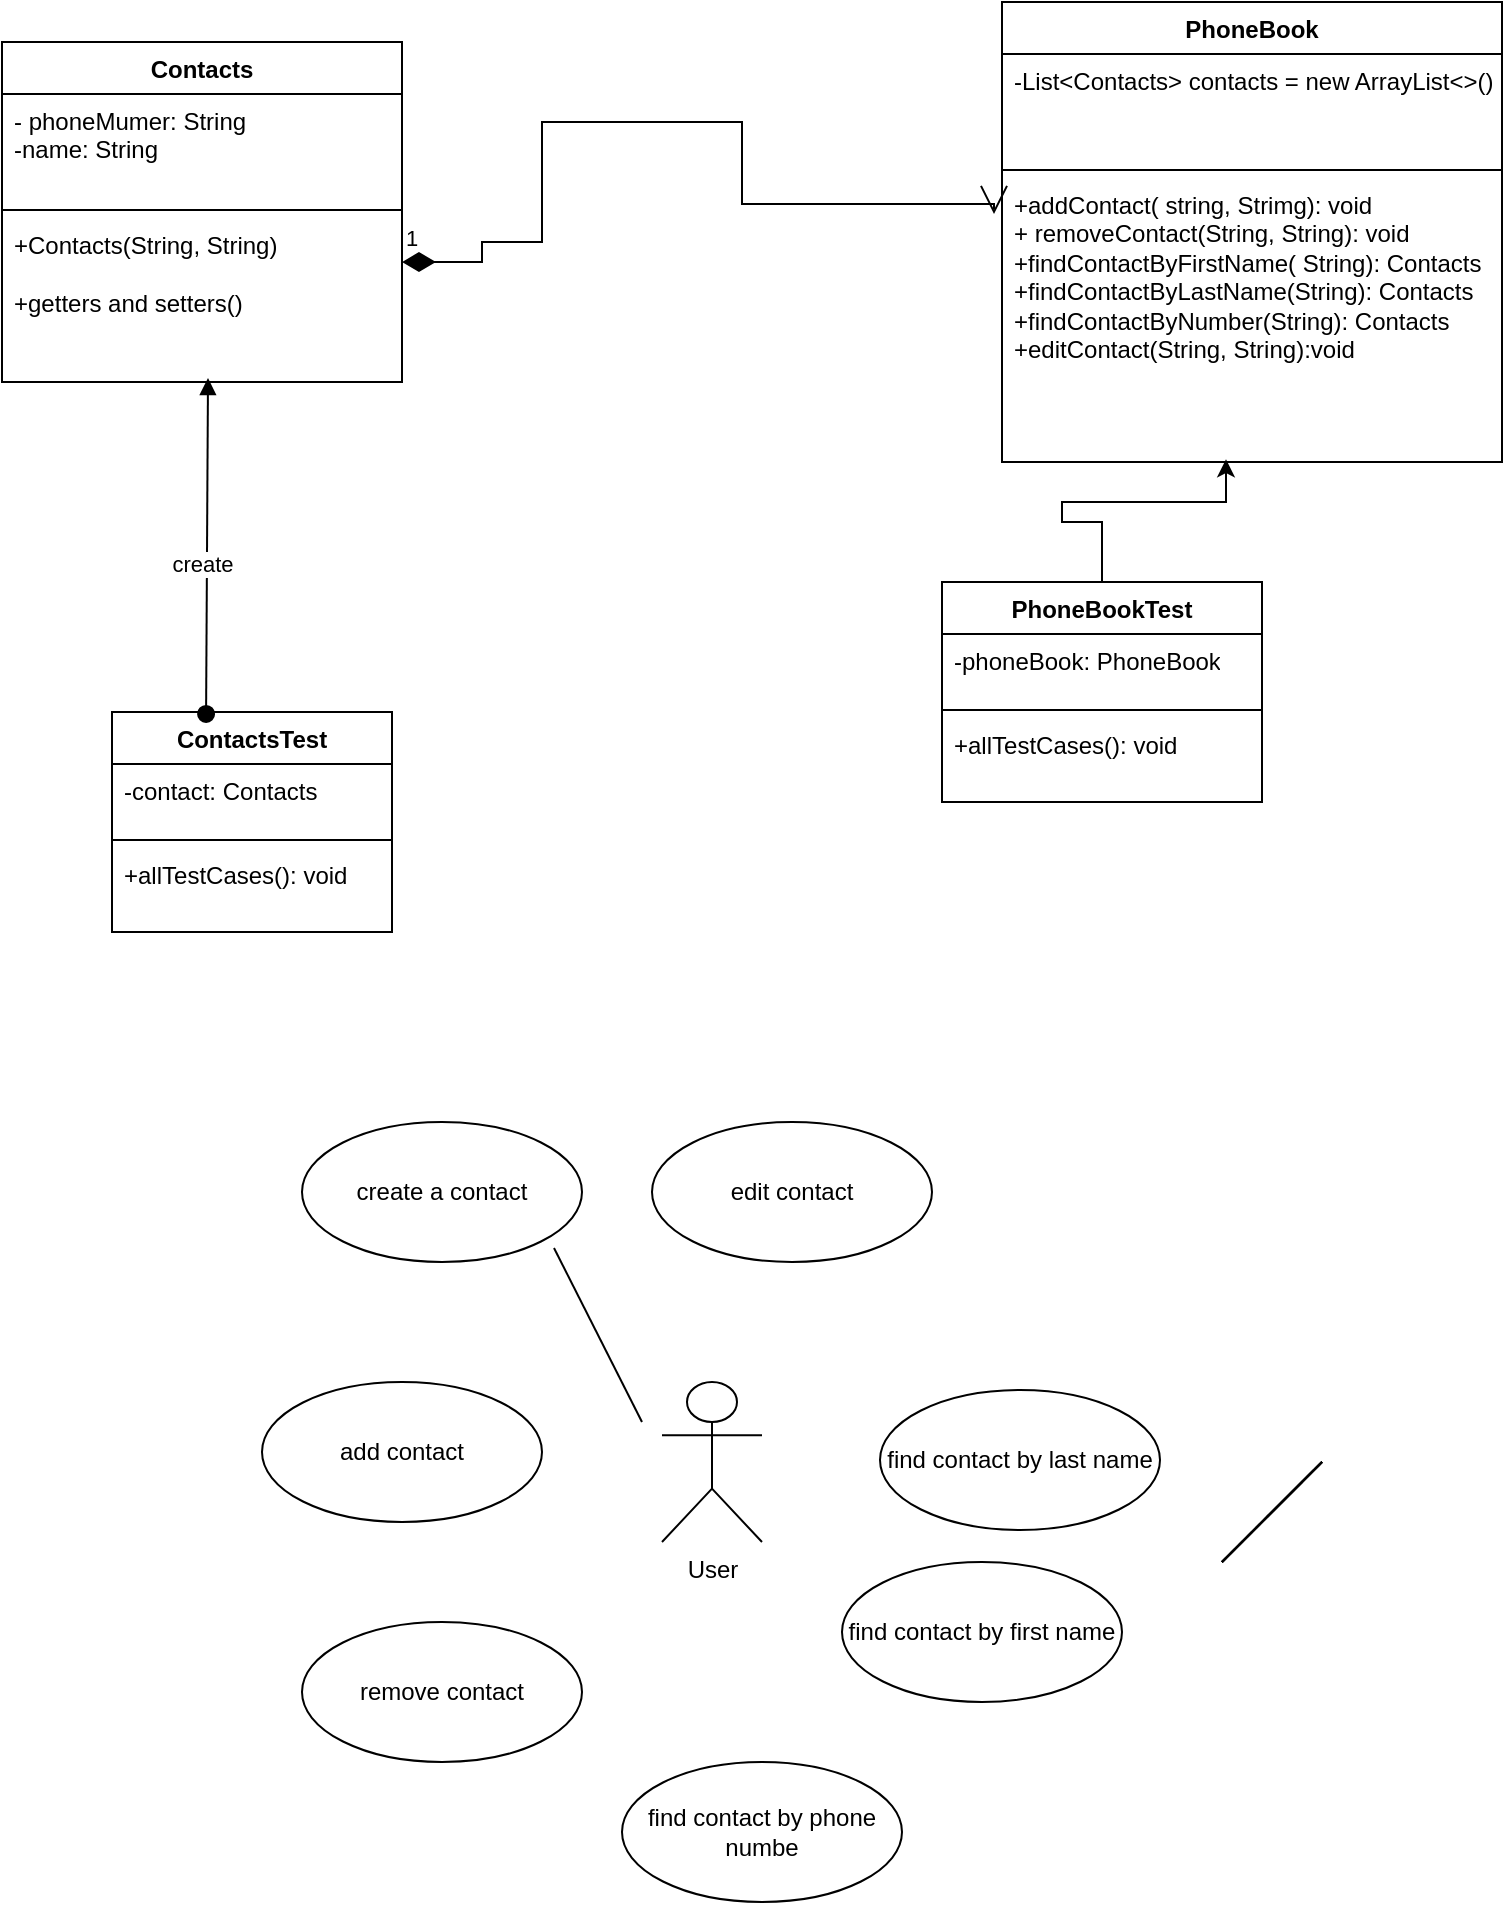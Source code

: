 <mxfile version="27.0.9">
  <diagram name="Page-1" id="Pfb9P6trx90hj8MUZYeM">
    <mxGraphModel dx="1227" dy="529" grid="1" gridSize="10" guides="1" tooltips="1" connect="1" arrows="1" fold="1" page="1" pageScale="1" pageWidth="850" pageHeight="1100" math="0" shadow="0">
      <root>
        <mxCell id="0" />
        <mxCell id="1" parent="0" />
        <mxCell id="M_IfwN1aj1WwBtD0-w7b-1" value="Contacts" style="swimlane;fontStyle=1;align=center;verticalAlign=top;childLayout=stackLayout;horizontal=1;startSize=26;horizontalStack=0;resizeParent=1;resizeParentMax=0;resizeLast=0;collapsible=1;marginBottom=0;whiteSpace=wrap;html=1;" vertex="1" parent="1">
          <mxGeometry x="30" y="150" width="200" height="170" as="geometry" />
        </mxCell>
        <mxCell id="M_IfwN1aj1WwBtD0-w7b-2" value="- phoneMumer: String&lt;div&gt;-name: String&lt;/div&gt;" style="text;strokeColor=none;fillColor=none;align=left;verticalAlign=top;spacingLeft=4;spacingRight=4;overflow=hidden;rotatable=0;points=[[0,0.5],[1,0.5]];portConstraint=eastwest;whiteSpace=wrap;html=1;" vertex="1" parent="M_IfwN1aj1WwBtD0-w7b-1">
          <mxGeometry y="26" width="200" height="54" as="geometry" />
        </mxCell>
        <mxCell id="M_IfwN1aj1WwBtD0-w7b-3" value="" style="line;strokeWidth=1;fillColor=none;align=left;verticalAlign=middle;spacingTop=-1;spacingLeft=3;spacingRight=3;rotatable=0;labelPosition=right;points=[];portConstraint=eastwest;strokeColor=inherit;" vertex="1" parent="M_IfwN1aj1WwBtD0-w7b-1">
          <mxGeometry y="80" width="200" height="8" as="geometry" />
        </mxCell>
        <mxCell id="M_IfwN1aj1WwBtD0-w7b-4" value="+Contacts(String, String)&lt;div&gt;&lt;br&gt;&lt;/div&gt;&lt;div&gt;+getters and setters()&lt;/div&gt;" style="text;strokeColor=none;fillColor=none;align=left;verticalAlign=top;spacingLeft=4;spacingRight=4;overflow=hidden;rotatable=0;points=[[0,0.5],[1,0.5]];portConstraint=eastwest;whiteSpace=wrap;html=1;" vertex="1" parent="M_IfwN1aj1WwBtD0-w7b-1">
          <mxGeometry y="88" width="200" height="82" as="geometry" />
        </mxCell>
        <mxCell id="M_IfwN1aj1WwBtD0-w7b-6" value="PhoneBook" style="swimlane;fontStyle=1;align=center;verticalAlign=top;childLayout=stackLayout;horizontal=1;startSize=26;horizontalStack=0;resizeParent=1;resizeParentMax=0;resizeLast=0;collapsible=1;marginBottom=0;whiteSpace=wrap;html=1;" vertex="1" parent="1">
          <mxGeometry x="530" y="130" width="250" height="230" as="geometry" />
        </mxCell>
        <mxCell id="M_IfwN1aj1WwBtD0-w7b-7" value="-List&amp;lt;Contacts&amp;gt; contacts = new ArrayList&amp;lt;&amp;gt;()" style="text;strokeColor=none;fillColor=none;align=left;verticalAlign=top;spacingLeft=4;spacingRight=4;overflow=hidden;rotatable=0;points=[[0,0.5],[1,0.5]];portConstraint=eastwest;whiteSpace=wrap;html=1;" vertex="1" parent="M_IfwN1aj1WwBtD0-w7b-6">
          <mxGeometry y="26" width="250" height="54" as="geometry" />
        </mxCell>
        <mxCell id="M_IfwN1aj1WwBtD0-w7b-8" value="" style="line;strokeWidth=1;fillColor=none;align=left;verticalAlign=middle;spacingTop=-1;spacingLeft=3;spacingRight=3;rotatable=0;labelPosition=right;points=[];portConstraint=eastwest;strokeColor=inherit;" vertex="1" parent="M_IfwN1aj1WwBtD0-w7b-6">
          <mxGeometry y="80" width="250" height="8" as="geometry" />
        </mxCell>
        <mxCell id="M_IfwN1aj1WwBtD0-w7b-9" value="+addContact( string, Strimg): void&lt;div&gt;+ removeContact(String, String): void&lt;/div&gt;&lt;div&gt;+findContactByFirstName( String): Contacts&lt;/div&gt;&lt;div&gt;+findContactByLastName(String): Contacts&lt;/div&gt;&lt;div&gt;+findContactByNumber(String): Contacts&lt;/div&gt;&lt;div&gt;+editContact(String, String):void&lt;/div&gt;&lt;div&gt;&lt;br&gt;&lt;/div&gt;&lt;div&gt;&amp;nbsp;&lt;/div&gt;" style="text;strokeColor=none;fillColor=none;align=left;verticalAlign=top;spacingLeft=4;spacingRight=4;overflow=hidden;rotatable=0;points=[[0,0.5],[1,0.5]];portConstraint=eastwest;whiteSpace=wrap;html=1;" vertex="1" parent="M_IfwN1aj1WwBtD0-w7b-6">
          <mxGeometry y="88" width="250" height="142" as="geometry" />
        </mxCell>
        <mxCell id="M_IfwN1aj1WwBtD0-w7b-17" value="ContactsTest" style="swimlane;fontStyle=1;align=center;verticalAlign=top;childLayout=stackLayout;horizontal=1;startSize=26;horizontalStack=0;resizeParent=1;resizeParentMax=0;resizeLast=0;collapsible=1;marginBottom=0;whiteSpace=wrap;html=1;" vertex="1" parent="1">
          <mxGeometry x="85" y="485" width="140" height="110" as="geometry" />
        </mxCell>
        <mxCell id="M_IfwN1aj1WwBtD0-w7b-18" value="-contact: Contacts" style="text;strokeColor=none;fillColor=none;align=left;verticalAlign=top;spacingLeft=4;spacingRight=4;overflow=hidden;rotatable=0;points=[[0,0.5],[1,0.5]];portConstraint=eastwest;whiteSpace=wrap;html=1;" vertex="1" parent="M_IfwN1aj1WwBtD0-w7b-17">
          <mxGeometry y="26" width="140" height="34" as="geometry" />
        </mxCell>
        <mxCell id="M_IfwN1aj1WwBtD0-w7b-19" value="" style="line;strokeWidth=1;fillColor=none;align=left;verticalAlign=middle;spacingTop=-1;spacingLeft=3;spacingRight=3;rotatable=0;labelPosition=right;points=[];portConstraint=eastwest;strokeColor=inherit;" vertex="1" parent="M_IfwN1aj1WwBtD0-w7b-17">
          <mxGeometry y="60" width="140" height="8" as="geometry" />
        </mxCell>
        <mxCell id="M_IfwN1aj1WwBtD0-w7b-20" value="+allTestCases(): void" style="text;strokeColor=none;fillColor=none;align=left;verticalAlign=top;spacingLeft=4;spacingRight=4;overflow=hidden;rotatable=0;points=[[0,0.5],[1,0.5]];portConstraint=eastwest;whiteSpace=wrap;html=1;" vertex="1" parent="M_IfwN1aj1WwBtD0-w7b-17">
          <mxGeometry y="68" width="140" height="42" as="geometry" />
        </mxCell>
        <mxCell id="M_IfwN1aj1WwBtD0-w7b-21" value="PhoneBookTest" style="swimlane;fontStyle=1;align=center;verticalAlign=top;childLayout=stackLayout;horizontal=1;startSize=26;horizontalStack=0;resizeParent=1;resizeParentMax=0;resizeLast=0;collapsible=1;marginBottom=0;whiteSpace=wrap;html=1;" vertex="1" parent="1">
          <mxGeometry x="500" y="420" width="160" height="110" as="geometry" />
        </mxCell>
        <mxCell id="M_IfwN1aj1WwBtD0-w7b-22" value="-phoneBook: PhoneBook" style="text;strokeColor=none;fillColor=none;align=left;verticalAlign=top;spacingLeft=4;spacingRight=4;overflow=hidden;rotatable=0;points=[[0,0.5],[1,0.5]];portConstraint=eastwest;whiteSpace=wrap;html=1;" vertex="1" parent="M_IfwN1aj1WwBtD0-w7b-21">
          <mxGeometry y="26" width="160" height="34" as="geometry" />
        </mxCell>
        <mxCell id="M_IfwN1aj1WwBtD0-w7b-23" value="" style="line;strokeWidth=1;fillColor=none;align=left;verticalAlign=middle;spacingTop=-1;spacingLeft=3;spacingRight=3;rotatable=0;labelPosition=right;points=[];portConstraint=eastwest;strokeColor=inherit;" vertex="1" parent="M_IfwN1aj1WwBtD0-w7b-21">
          <mxGeometry y="60" width="160" height="8" as="geometry" />
        </mxCell>
        <mxCell id="M_IfwN1aj1WwBtD0-w7b-24" value="+allTestCases(): void" style="text;strokeColor=none;fillColor=none;align=left;verticalAlign=top;spacingLeft=4;spacingRight=4;overflow=hidden;rotatable=0;points=[[0,0.5],[1,0.5]];portConstraint=eastwest;whiteSpace=wrap;html=1;" vertex="1" parent="M_IfwN1aj1WwBtD0-w7b-21">
          <mxGeometry y="68" width="160" height="42" as="geometry" />
        </mxCell>
        <mxCell id="M_IfwN1aj1WwBtD0-w7b-25" style="edgeStyle=orthogonalEdgeStyle;rounded=0;orthogonalLoop=1;jettySize=auto;html=1;entryX=0.448;entryY=0.99;entryDx=0;entryDy=0;entryPerimeter=0;" edge="1" parent="1" source="M_IfwN1aj1WwBtD0-w7b-21" target="M_IfwN1aj1WwBtD0-w7b-9">
          <mxGeometry relative="1" as="geometry">
            <Array as="points">
              <mxPoint x="580" y="390" />
              <mxPoint x="560" y="390" />
              <mxPoint x="560" y="380" />
              <mxPoint x="642" y="380" />
            </Array>
          </mxGeometry>
        </mxCell>
        <mxCell id="M_IfwN1aj1WwBtD0-w7b-27" value="create" style="html=1;verticalAlign=bottom;startArrow=oval;startFill=1;endArrow=block;startSize=8;curved=0;rounded=0;exitX=0.336;exitY=0.009;exitDx=0;exitDy=0;exitPerimeter=0;entryX=0.515;entryY=0.976;entryDx=0;entryDy=0;entryPerimeter=0;" edge="1" parent="1" source="M_IfwN1aj1WwBtD0-w7b-17" target="M_IfwN1aj1WwBtD0-w7b-4">
          <mxGeometry x="-0.214" y="2" width="60" relative="1" as="geometry">
            <mxPoint x="210" y="270" as="sourcePoint" />
            <mxPoint x="132" y="330" as="targetPoint" />
            <Array as="points" />
            <mxPoint as="offset" />
          </mxGeometry>
        </mxCell>
        <mxCell id="M_IfwN1aj1WwBtD0-w7b-30" value="1" style="endArrow=open;html=1;endSize=12;startArrow=diamondThin;startSize=14;startFill=1;edgeStyle=orthogonalEdgeStyle;align=left;verticalAlign=bottom;rounded=0;entryX=-0.016;entryY=0.127;entryDx=0;entryDy=0;entryPerimeter=0;" edge="1" parent="1" source="M_IfwN1aj1WwBtD0-w7b-4" target="M_IfwN1aj1WwBtD0-w7b-9">
          <mxGeometry x="-1" y="3" relative="1" as="geometry">
            <mxPoint x="160" y="290" as="sourcePoint" />
            <mxPoint x="320" y="290" as="targetPoint" />
            <Array as="points">
              <mxPoint x="270" y="260" />
              <mxPoint x="270" y="250" />
              <mxPoint x="300" y="250" />
              <mxPoint x="300" y="190" />
              <mxPoint x="400" y="190" />
              <mxPoint x="400" y="231" />
            </Array>
          </mxGeometry>
        </mxCell>
        <mxCell id="M_IfwN1aj1WwBtD0-w7b-31" value="User" style="shape=umlActor;verticalLabelPosition=bottom;verticalAlign=top;html=1;" vertex="1" parent="1">
          <mxGeometry x="360" y="820" width="50" height="80" as="geometry" />
        </mxCell>
        <mxCell id="M_IfwN1aj1WwBtD0-w7b-34" value="add contact" style="ellipse;whiteSpace=wrap;html=1;" vertex="1" parent="1">
          <mxGeometry x="160" y="820" width="140" height="70" as="geometry" />
        </mxCell>
        <mxCell id="M_IfwN1aj1WwBtD0-w7b-35" value="remove contact" style="ellipse;whiteSpace=wrap;html=1;" vertex="1" parent="1">
          <mxGeometry x="180" y="940" width="140" height="70" as="geometry" />
        </mxCell>
        <mxCell id="M_IfwN1aj1WwBtD0-w7b-36" value="find contact by phone numbe" style="ellipse;whiteSpace=wrap;html=1;" vertex="1" parent="1">
          <mxGeometry x="340" y="1010" width="140" height="70" as="geometry" />
        </mxCell>
        <mxCell id="M_IfwN1aj1WwBtD0-w7b-37" value="find contact by first name" style="ellipse;whiteSpace=wrap;html=1;" vertex="1" parent="1">
          <mxGeometry x="450" y="910" width="140" height="70" as="geometry" />
        </mxCell>
        <mxCell id="M_IfwN1aj1WwBtD0-w7b-38" value="find contact by last name" style="ellipse;whiteSpace=wrap;html=1;" vertex="1" parent="1">
          <mxGeometry x="469" y="824" width="140" height="70" as="geometry" />
        </mxCell>
        <mxCell id="M_IfwN1aj1WwBtD0-w7b-39" value="edit contact" style="ellipse;whiteSpace=wrap;html=1;" vertex="1" parent="1">
          <mxGeometry x="355" y="690" width="140" height="70" as="geometry" />
        </mxCell>
        <mxCell id="M_IfwN1aj1WwBtD0-w7b-41" value="create a contact" style="ellipse;whiteSpace=wrap;html=1;" vertex="1" parent="1">
          <mxGeometry x="180" y="690" width="140" height="70" as="geometry" />
        </mxCell>
        <mxCell id="M_IfwN1aj1WwBtD0-w7b-48" value="" style="endArrow=none;html=1;rounded=0;" edge="1" parent="1">
          <mxGeometry width="50" height="50" relative="1" as="geometry">
            <mxPoint x="350" y="840" as="sourcePoint" />
            <mxPoint x="306" y="753" as="targetPoint" />
          </mxGeometry>
        </mxCell>
        <mxCell id="M_IfwN1aj1WwBtD0-w7b-52" value="" style="endArrow=none;dashed=1;html=1;rounded=0;" edge="1" parent="1">
          <mxGeometry width="50" height="50" relative="1" as="geometry">
            <mxPoint x="640" y="910" as="sourcePoint" />
            <mxPoint x="690" y="860" as="targetPoint" />
          </mxGeometry>
        </mxCell>
        <mxCell id="M_IfwN1aj1WwBtD0-w7b-53" value="" style="endArrow=none;html=1;rounded=0;" edge="1" parent="1">
          <mxGeometry width="50" height="50" relative="1" as="geometry">
            <mxPoint x="640" y="910" as="sourcePoint" />
            <mxPoint x="690" y="860" as="targetPoint" />
          </mxGeometry>
        </mxCell>
        <mxCell id="M_IfwN1aj1WwBtD0-w7b-54" value="" style="endArrow=none;html=1;rounded=0;" edge="1" parent="1">
          <mxGeometry width="50" height="50" relative="1" as="geometry">
            <mxPoint x="640" y="910" as="sourcePoint" />
            <mxPoint x="690" y="860" as="targetPoint" />
          </mxGeometry>
        </mxCell>
        <mxCell id="M_IfwN1aj1WwBtD0-w7b-55" value="" style="endArrow=none;html=1;rounded=0;" edge="1" parent="1">
          <mxGeometry width="50" height="50" relative="1" as="geometry">
            <mxPoint x="640" y="910" as="sourcePoint" />
            <mxPoint x="690" y="860" as="targetPoint" />
          </mxGeometry>
        </mxCell>
        <mxCell id="M_IfwN1aj1WwBtD0-w7b-56" value="" style="endArrow=none;html=1;rounded=0;" edge="1" parent="1">
          <mxGeometry width="50" height="50" relative="1" as="geometry">
            <mxPoint x="640" y="910" as="sourcePoint" />
            <mxPoint x="690" y="860" as="targetPoint" />
          </mxGeometry>
        </mxCell>
        <mxCell id="M_IfwN1aj1WwBtD0-w7b-57" value="" style="endArrow=none;html=1;rounded=0;" edge="1" parent="1">
          <mxGeometry width="50" height="50" relative="1" as="geometry">
            <mxPoint x="640" y="910" as="sourcePoint" />
            <mxPoint x="690" y="860" as="targetPoint" />
          </mxGeometry>
        </mxCell>
      </root>
    </mxGraphModel>
  </diagram>
</mxfile>
